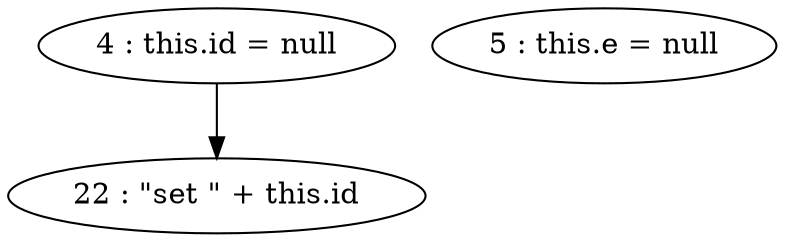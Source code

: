digraph G {
"4 : this.id = null"
"4 : this.id = null" -> "22 : \"set \" + this.id"
"5 : this.e = null"
"22 : \"set \" + this.id"
}